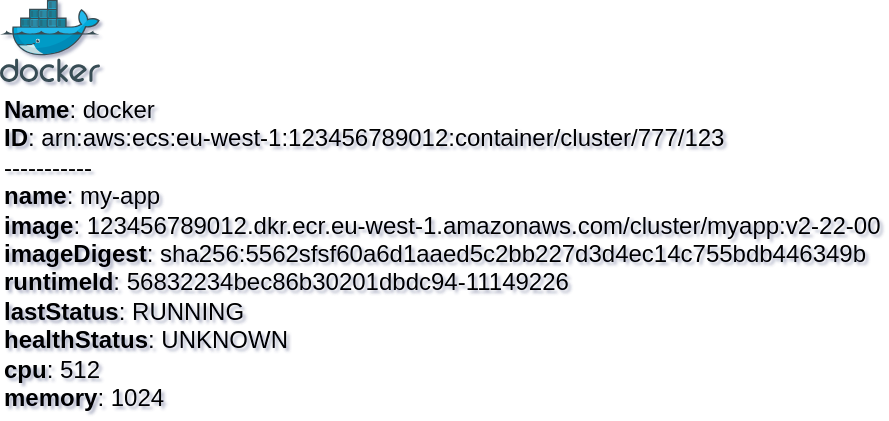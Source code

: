 <mxfile type="MultiCloud">
	<diagram id="diagram_1" name="AWS components">
		<mxGraphModel dx="1015" dy="661" grid="1" gridSize="10" guides="1" tooltips="1" connect="1" arrows="1" fold="1" page="1" pageScale="1" pageWidth="850" pageHeight="1100" math="0" shadow="1">
			<root>
				<mxCell id="0"/>
				<mxCell id="1" parent="0"/>
				<mxCell id="vertex:docker:arn:aws:ecs:eu-west-1:123456789012:container/cluster/777/123" value="&lt;b&gt;Name&lt;/b&gt;: docker&lt;BR&gt;&lt;b&gt;ID&lt;/b&gt;: arn:aws:ecs:eu-west-1:123456789012:container/cluster/777/123&lt;BR&gt;-----------&lt;BR&gt;&lt;b&gt;name&lt;/b&gt;: my-app&lt;BR&gt;&lt;b&gt;image&lt;/b&gt;: 123456789012.dkr.ecr.eu-west-1.amazonaws.com/cluster/myapp:v2-22-00&lt;BR&gt;&lt;b&gt;imageDigest&lt;/b&gt;: sha256:5562sfsf60a6d1aaed5c2bb227d3d4ec14c755bdb446349b&lt;BR&gt;&lt;b&gt;runtimeId&lt;/b&gt;: 56832234bec86b30201dbdc94-11149226&lt;BR&gt;&lt;b&gt;lastStatus&lt;/b&gt;: RUNNING&lt;BR&gt;&lt;b&gt;healthStatus&lt;/b&gt;: UNKNOWN&lt;BR&gt;&lt;b&gt;cpu&lt;/b&gt;: 512&lt;BR&gt;&lt;b&gt;memory&lt;/b&gt;: 1024" style="sketch=0;aspect=fixed;html=1;points=[];align=left;image;fontSize=12;image=img/lib/mscae/Docker.svg;labelBackgroundColor=none;" parent="1" vertex="1">
					<mxGeometry width="50" height="41" as="geometry"/>
				</mxCell>
			</root>
		</mxGraphModel>
	</diagram>
</mxfile>
